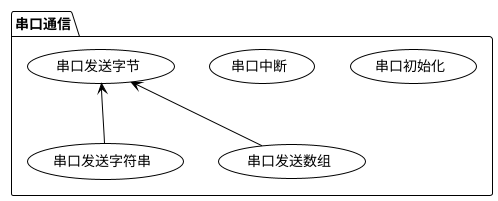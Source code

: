 @startuml
!theme plain
package 串口通信{

usecase 串口初始化 as usrtinit 
usecase 串口中断 as uartInt

usecase 串口发送字节 as uartsendchar 
usecase 串口发送字符串 as uarrtsendstring
usecase 串口发送数组 as uartsendlen
}

uartsendchar <-- uarrtsendstring
uartsendchar <-- uartsendlen
@enduml